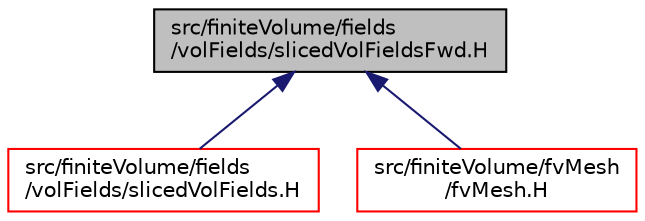 digraph "src/finiteVolume/fields/volFields/slicedVolFieldsFwd.H"
{
  bgcolor="transparent";
  edge [fontname="Helvetica",fontsize="10",labelfontname="Helvetica",labelfontsize="10"];
  node [fontname="Helvetica",fontsize="10",shape=record];
  Node1 [label="src/finiteVolume/fields\l/volFields/slicedVolFieldsFwd.H",height=0.2,width=0.4,color="black", fillcolor="grey75", style="filled", fontcolor="black"];
  Node1 -> Node2 [dir="back",color="midnightblue",fontsize="10",style="solid",fontname="Helvetica"];
  Node2 [label="src/finiteVolume/fields\l/volFields/slicedVolFields.H",height=0.2,width=0.4,color="red",URL="$a05767.html"];
  Node1 -> Node3 [dir="back",color="midnightblue",fontsize="10",style="solid",fontname="Helvetica"];
  Node3 [label="src/finiteVolume/fvMesh\l/fvMesh.H",height=0.2,width=0.4,color="red",URL="$a06034.html"];
}
